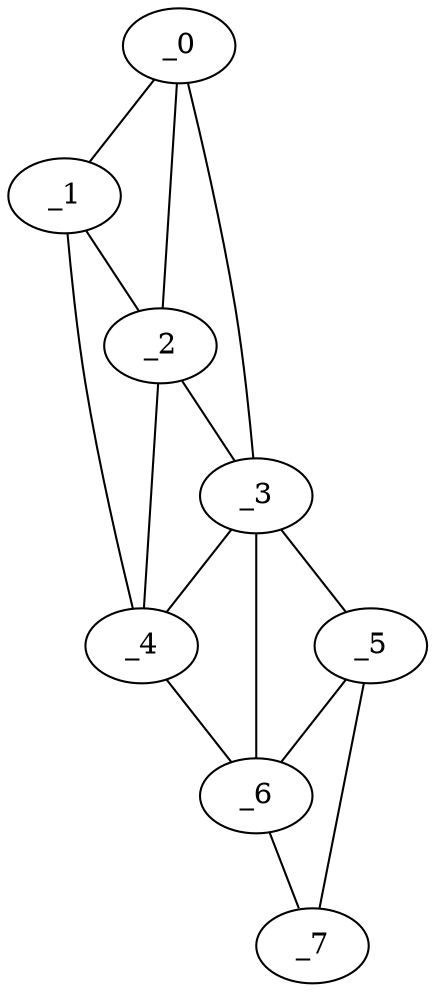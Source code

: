 graph "obj21__220.gxl" {
	_0	 [x=8,
		y=45];
	_1	 [x=20,
		y=42];
	_0 -- _1	 [valence=1];
	_2	 [x=52,
		y=54];
	_0 -- _2	 [valence=2];
	_3	 [x=58,
		y=61];
	_0 -- _3	 [valence=1];
	_1 -- _2	 [valence=2];
	_4	 [x=62,
		y=52];
	_1 -- _4	 [valence=1];
	_2 -- _3	 [valence=2];
	_2 -- _4	 [valence=2];
	_3 -- _4	 [valence=1];
	_5	 [x=118,
		y=79];
	_3 -- _5	 [valence=1];
	_6	 [x=119,
		y=73];
	_3 -- _6	 [valence=1];
	_4 -- _6	 [valence=1];
	_5 -- _6	 [valence=1];
	_7	 [x=126,
		y=78];
	_5 -- _7	 [valence=1];
	_6 -- _7	 [valence=1];
}
